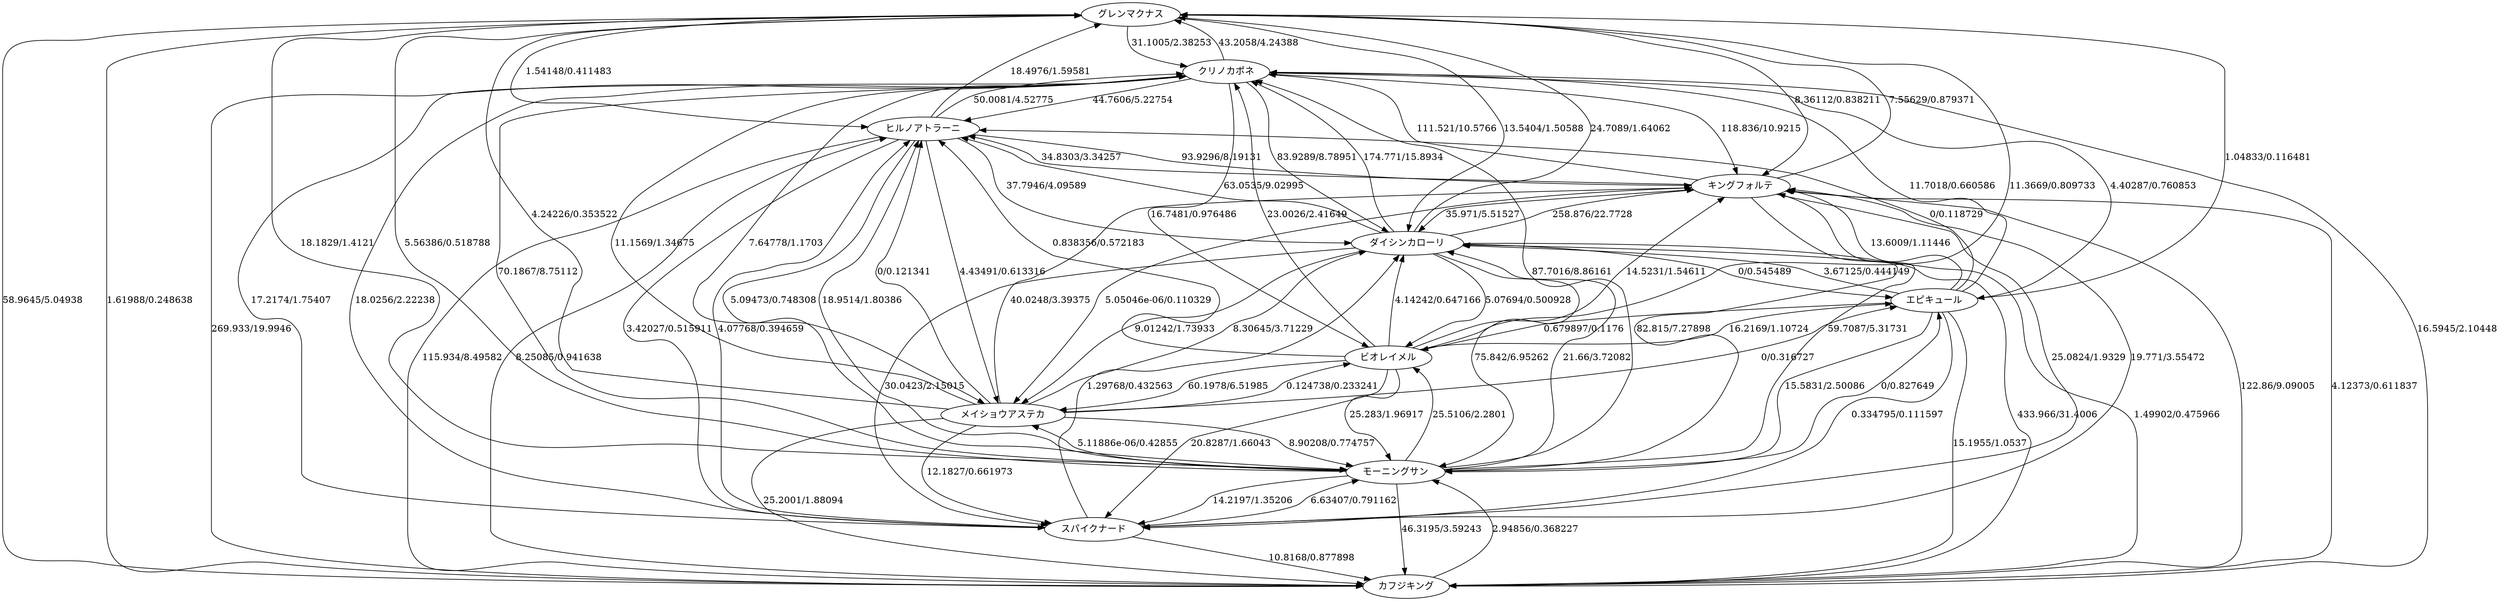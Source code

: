 digraph G {
0[label=グレンマクナス];
1[label=クリノカポネ];
2[label=カフジキング];
3[label=スパイクナード];
4[label=モーニングサン];
5[label=メイショウアステカ];
6[label=ビオレイメル];
7[label=ダイシンカローリ];
8[label=エピキュール];
9[label=キングフォルテ];
10[label=ヒルノアトラーニ];
0->1[label="31.1005/2.38253"];
0->2[label="58.9645/5.04938"];
0->4[label="18.1829/1.4121"];
0->7[label="13.5404/1.50588"];
0->9[label="8.36112/0.838211"];
0->10[label="1.54148/0.411483"];
1->0[label="43.2058/4.24388"];
1->2[label="269.933/19.9946"];
1->3[label="17.2174/1.75407"];
1->4[label="70.1867/8.75112"];
1->5[label="7.64778/1.1703"];
1->6[label="16.7481/0.976486"];
1->7[label="83.9289/8.78951"];
1->8[label="4.40287/0.760853"];
1->9[label="118.836/10.9215"];
1->10[label="44.7606/5.22754"];
2->0[label="1.61988/0.248638"];
2->1[label="16.5945/2.10448"];
2->4[label="2.94856/0.368227"];
2->7[label="1.49902/0.475966"];
2->9[label="4.12373/0.611837"];
2->10[label="8.25085/0.941638"];
3->1[label="18.0256/2.22238"];
3->2[label="10.8168/0.877898"];
3->4[label="6.63407/0.791162"];
3->7[label="1.29768/0.432563"];
3->9[label="19.771/3.55472"];
3->10[label="4.07768/0.394659"];
4->0[label="5.56386/0.518788"];
4->1[label="87.7016/8.86161"];
4->2[label="46.3195/3.59243"];
4->3[label="14.2197/1.35206"];
4->5[label="5.11886e-06/0.42855"];
4->6[label="25.5106/2.2801"];
4->7[label="21.66/3.72082"];
4->8[label="0/0.827649"];
4->9[label="59.7087/5.31731"];
4->10[label="18.9514/1.80386"];
5->0[label="4.24226/0.353522"];
5->1[label="11.1569/1.34675"];
5->2[label="25.2001/1.88094"];
5->3[label="12.1827/0.661973"];
5->4[label="8.90208/0.774757"];
5->6[label="0.124738/0.233241"];
5->7[label="8.30645/3.71229"];
5->8[label="0/0.316727"];
5->9[label="40.0248/3.39375"];
5->10[label="0/0.121341"];
6->0[label="11.3669/0.809733"];
6->1[label="23.0026/2.41649"];
6->3[label="20.8287/1.66043"];
6->4[label="25.283/1.96917"];
6->5[label="60.1978/6.51985"];
6->7[label="4.14242/0.647166"];
6->8[label="16.2169/1.10724"];
6->9[label="14.5231/1.54611"];
6->10[label="0.838356/0.572183"];
7->0[label="24.7089/1.64062"];
7->1[label="174.771/15.8934"];
7->2[label="433.966/31.4006"];
7->3[label="30.0423/2.15015"];
7->4[label="75.842/6.95262"];
7->5[label="9.01242/1.73933"];
7->6[label="5.07694/0.500928"];
7->8[label="0/0.545489"];
7->9[label="258.876/22.7728"];
7->10[label="63.0535/9.02995"];
8->0[label="1.04833/0.116481"];
8->1[label="11.7018/0.660586"];
8->2[label="15.1955/1.0537"];
8->3[label="0.334795/0.111597"];
8->4[label="15.5831/2.50086"];
8->6[label="0.679897/0.1176"];
8->7[label="3.67125/0.444149"];
8->9[label="13.6009/1.11446"];
8->10[label="0/0.118729"];
9->0[label="7.55629/0.879371"];
9->1[label="111.521/10.5766"];
9->2[label="122.86/9.09005"];
9->3[label="25.0824/1.9329"];
9->4[label="82.815/7.27898"];
9->5[label="5.05046e-06/0.110329"];
9->7[label="35.971/5.51527"];
9->10[label="34.8303/3.34257"];
10->0[label="18.4976/1.59581"];
10->1[label="50.0081/4.52775"];
10->2[label="115.934/8.49582"];
10->3[label="3.42027/0.515911"];
10->4[label="5.09473/0.748308"];
10->5[label="4.43491/0.613316"];
10->7[label="37.7946/4.09589"];
10->9[label="93.9296/8.19131"];
}
